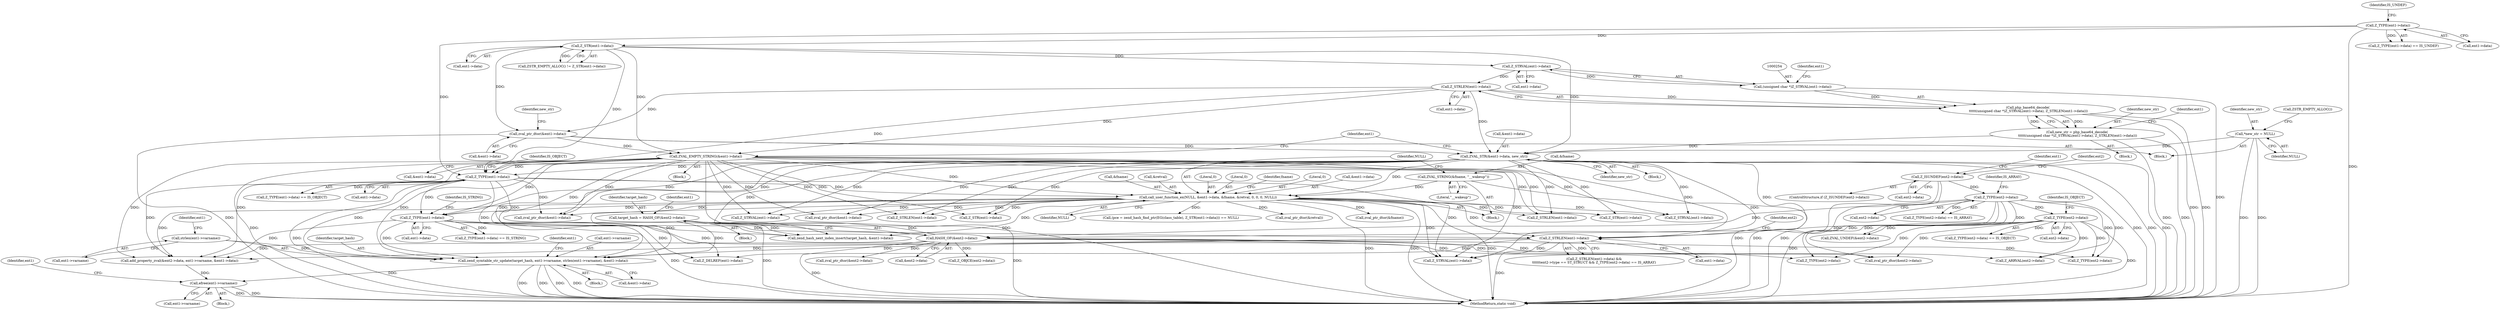 digraph "0_php-src_8d2539fa0faf3f63e1d1e7635347c5b9e777d47b@API" {
"1000566" [label="(Call,zend_symtable_str_update(target_hash, ent1->varname, strlen(ent1->varname), &ent1->data))"];
"1000364" [label="(Call,target_hash = HASH_OF(&ent2->data))"];
"1000366" [label="(Call,HASH_OF(&ent2->data))"];
"1000352" [label="(Call,Z_TYPE(ent2->data))"];
"1000336" [label="(Call,Z_ISUNDEF(ent2->data))"];
"1000358" [label="(Call,Z_TYPE(ent2->data))"];
"1000571" [label="(Call,strlen(ent1->varname))"];
"1000279" [label="(Call,ZVAL_EMPTY_STRING(&ent1->data))"];
"1000259" [label="(Call,Z_STRLEN(ent1->data))"];
"1000255" [label="(Call,Z_STRVAL(ent1->data))"];
"1000245" [label="(Call,Z_STR(ent1->data))"];
"1000203" [label="(Call,Z_TYPE(ent1->data))"];
"1000263" [label="(Call,zval_ptr_dtor(&ent1->data))"];
"1000286" [label="(Call,Z_TYPE(ent1->data))"];
"1000271" [label="(Call,ZVAL_STR(&ent1->data, new_str))"];
"1000250" [label="(Call,new_str = php_base64_decode(\n \t\t\t\t\t(unsigned char *)Z_STRVAL(ent1->data), Z_STRLEN(ent1->data)))"];
"1000252" [label="(Call,php_base64_decode(\n \t\t\t\t\t(unsigned char *)Z_STRVAL(ent1->data), Z_STRLEN(ent1->data)))"];
"1000253" [label="(Call,(unsigned char *)Z_STRVAL(ent1->data))"];
"1000239" [label="(Call,*new_str = NULL)"];
"1000392" [label="(Call,Z_STRLEN(ent1->data))"];
"1000386" [label="(Call,Z_TYPE(ent1->data))"];
"1000298" [label="(Call,call_user_function_ex(NULL, &ent1->data, &fname, &retval, 0, 0, 0, NULL))"];
"1000294" [label="(Call,ZVAL_STRING(&fname, \"__wakeup\"))"];
"1000579" [label="(Call,efree(ent1->varname))"];
"1000309" [label="(Literal,0)"];
"1000249" [label="(Block,)"];
"1000386" [label="(Call,Z_TYPE(ent1->data))"];
"1000567" [label="(Identifier,target_hash)"];
"1000311" [label="(Identifier,NULL)"];
"1000577" [label="(Identifier,ent1)"];
"1000486" [label="(Call,Z_ARRVAL(ent2->data))"];
"1000335" [label="(ControlStructure,if (Z_ISUNDEF(ent2->data)))"];
"1000285" [label="(Call,Z_TYPE(ent1->data) == IS_OBJECT)"];
"1000287" [label="(Call,ent1->data)"];
"1000392" [label="(Call,Z_STRLEN(ent1->data))"];
"1000498" [label="(Call,Z_STRVAL(ent1->data))"];
"1000295" [label="(Call,&fname)"];
"1000364" [label="(Call,target_hash = HASH_OF(&ent2->data))"];
"1000271" [label="(Call,ZVAL_STR(&ent1->data, new_str))"];
"1000294" [label="(Call,ZVAL_STRING(&fname, \"__wakeup\"))"];
"1000428" [label="(Call,(pce = zend_hash_find_ptr(EG(class_table), Z_STR(ent1->data))) == NULL)"];
"1000403" [label="(Call,Z_TYPE(ent2->data))"];
"1000373" [label="(Identifier,ent1)"];
"1000255" [label="(Call,Z_STRVAL(ent1->data))"];
"1000263" [label="(Call,zval_ptr_dtor(&ent1->data))"];
"1000276" [label="(Identifier,new_str)"];
"1000362" [label="(Identifier,IS_OBJECT)"];
"1000581" [label="(Identifier,ent1)"];
"1000341" [label="(Call,zval_ptr_dtor(&ent1->data))"];
"1000351" [label="(Call,Z_TYPE(ent2->data) == IS_ARRAY)"];
"1000251" [label="(Identifier,new_str)"];
"1000207" [label="(Identifier,IS_UNDEF)"];
"1000279" [label="(Call,ZVAL_EMPTY_STRING(&ent1->data))"];
"1000260" [label="(Call,ent1->data)"];
"1000571" [label="(Call,strlen(ent1->varname))"];
"1000644" [label="(MethodReturn,static void)"];
"1000202" [label="(Call,Z_TYPE(ent1->data) == IS_UNDEF)"];
"1000336" [label="(Call,Z_ISUNDEF(ent2->data))"];
"1000256" [label="(Call,ent1->data)"];
"1000540" [label="(Call,Z_OBJCE(ent2->data))"];
"1000418" [label="(Call,Z_STRLEN(ent1->data))"];
"1000286" [label="(Call,Z_TYPE(ent1->data))"];
"1000565" [label="(Block,)"];
"1000240" [label="(Identifier,new_str)"];
"1000278" [label="(Block,)"];
"1000393" [label="(Call,ent1->data)"];
"1000579" [label="(Call,efree(ent1->varname))"];
"1000423" [label="(Call,Z_STR(ent1->data))"];
"1000237" [label="(Block,)"];
"1000352" [label="(Call,Z_TYPE(ent2->data))"];
"1000526" [label="(Call,Z_TYPE(ent2->data))"];
"1000315" [label="(Call,zval_ptr_dtor(&retval))"];
"1000592" [label="(Identifier,ent1)"];
"1000245" [label="(Call,Z_STR(ent1->data))"];
"1000269" [label="(Identifier,new_str)"];
"1000506" [label="(Call,zval_ptr_dtor(&ent2->data))"];
"1000261" [label="(Identifier,ent1)"];
"1000297" [label="(Literal,\"__wakeup\")"];
"1000253" [label="(Call,(unsigned char *)Z_STRVAL(ent1->data))"];
"1000312" [label="(Call,zval_ptr_dtor(&fname))"];
"1000580" [label="(Call,ent1->varname)"];
"1000359" [label="(Call,ent2->data)"];
"1000502" [label="(Call,Z_STRLEN(ent1->data))"];
"1000252" [label="(Call,php_base64_decode(\n \t\t\t\t\t(unsigned char *)Z_STRVAL(ent1->data), Z_STRLEN(ent1->data)))"];
"1000387" [label="(Call,ent1->data)"];
"1000363" [label="(Block,)"];
"1000518" [label="(Call,zval_ptr_dtor(&ent1->data))"];
"1000291" [label="(Block,)"];
"1000568" [label="(Call,ent1->varname)"];
"1000290" [label="(Identifier,IS_OBJECT)"];
"1000270" [label="(Block,)"];
"1000414" [label="(Call,Z_STRVAL(ent1->data))"];
"1000575" [label="(Call,&ent1->data)"];
"1000566" [label="(Call,zend_symtable_str_update(target_hash, ent1->varname, strlen(ent1->varname), &ent1->data))"];
"1000344" [label="(Identifier,ent1)"];
"1000241" [label="(Identifier,NULL)"];
"1000354" [label="(Identifier,ent2)"];
"1000356" [label="(Identifier,IS_ARRAY)"];
"1000572" [label="(Call,ent1->varname)"];
"1000204" [label="(Call,ent1->data)"];
"1000399" [label="(Identifier,ent2)"];
"1000357" [label="(Call,Z_TYPE(ent2->data) == IS_OBJECT)"];
"1000473" [label="(Call,Z_STRVAL(ent1->data))"];
"1000314" [label="(Identifier,fname)"];
"1000459" [label="(Call,zval_ptr_dtor(&ent2->data))"];
"1000308" [label="(Literal,0)"];
"1000544" [label="(Call,add_property_zval(&ent2->data, ent1->varname, &ent1->data))"];
"1000358" [label="(Call,Z_TYPE(ent2->data))"];
"1000585" [label="(Call,zend_hash_next_index_insert(target_hash, &ent1->data))"];
"1000298" [label="(Call,call_user_function_ex(NULL, &ent1->data, &fname, &retval, 0, 0, 0, NULL))"];
"1000365" [label="(Identifier,target_hash)"];
"1000246" [label="(Call,ent1->data)"];
"1000239" [label="(Call,*new_str = NULL)"];
"1000264" [label="(Call,&ent1->data)"];
"1000280" [label="(Call,&ent1->data)"];
"1000272" [label="(Call,&ent1->data)"];
"1000366" [label="(Call,HASH_OF(&ent2->data))"];
"1000266" [label="(Identifier,ent1)"];
"1000203" [label="(Call,Z_TYPE(ent1->data))"];
"1000300" [label="(Call,&ent1->data)"];
"1000353" [label="(Call,ent2->data)"];
"1000304" [label="(Call,&fname)"];
"1000244" [label="(Call,ZSTR_EMPTY_ALLOC())"];
"1000434" [label="(Call,Z_STR(ent1->data))"];
"1000306" [label="(Call,&retval)"];
"1000250" [label="(Call,new_str = php_base64_decode(\n \t\t\t\t\t(unsigned char *)Z_STRVAL(ent1->data), Z_STRLEN(ent1->data)))"];
"1000288" [label="(Identifier,ent1)"];
"1000385" [label="(Call,Z_TYPE(ent1->data) == IS_STRING)"];
"1000299" [label="(Identifier,NULL)"];
"1000243" [label="(Call,ZSTR_EMPTY_ALLOC() != Z_STR(ent1->data))"];
"1000391" [label="(Call,Z_STRLEN(ent1->data) &&\n\t\t\t\t\t\tent2->type == ST_STRUCT && Z_TYPE(ent2->data) == IS_ARRAY)"];
"1000259" [label="(Call,Z_STRLEN(ent1->data))"];
"1000390" [label="(Identifier,IS_STRING)"];
"1000375" [label="(Block,)"];
"1000367" [label="(Call,&ent2->data)"];
"1000464" [label="(Call,ZVAL_UNDEF(&ent2->data))"];
"1000337" [label="(Call,ent2->data)"];
"1000310" [label="(Literal,0)"];
"1000556" [label="(Call,Z_DELREF(ent1->data))"];
"1000566" -> "1000565"  [label="AST: "];
"1000566" -> "1000575"  [label="CFG: "];
"1000567" -> "1000566"  [label="AST: "];
"1000568" -> "1000566"  [label="AST: "];
"1000571" -> "1000566"  [label="AST: "];
"1000575" -> "1000566"  [label="AST: "];
"1000581" -> "1000566"  [label="CFG: "];
"1000566" -> "1000644"  [label="DDG: "];
"1000566" -> "1000644"  [label="DDG: "];
"1000566" -> "1000644"  [label="DDG: "];
"1000566" -> "1000644"  [label="DDG: "];
"1000364" -> "1000566"  [label="DDG: "];
"1000571" -> "1000566"  [label="DDG: "];
"1000279" -> "1000566"  [label="DDG: "];
"1000286" -> "1000566"  [label="DDG: "];
"1000392" -> "1000566"  [label="DDG: "];
"1000386" -> "1000566"  [label="DDG: "];
"1000298" -> "1000566"  [label="DDG: "];
"1000271" -> "1000566"  [label="DDG: "];
"1000566" -> "1000579"  [label="DDG: "];
"1000364" -> "1000363"  [label="AST: "];
"1000364" -> "1000366"  [label="CFG: "];
"1000365" -> "1000364"  [label="AST: "];
"1000366" -> "1000364"  [label="AST: "];
"1000373" -> "1000364"  [label="CFG: "];
"1000364" -> "1000644"  [label="DDG: "];
"1000364" -> "1000644"  [label="DDG: "];
"1000366" -> "1000364"  [label="DDG: "];
"1000364" -> "1000585"  [label="DDG: "];
"1000366" -> "1000367"  [label="CFG: "];
"1000367" -> "1000366"  [label="AST: "];
"1000366" -> "1000644"  [label="DDG: "];
"1000352" -> "1000366"  [label="DDG: "];
"1000358" -> "1000366"  [label="DDG: "];
"1000366" -> "1000403"  [label="DDG: "];
"1000366" -> "1000459"  [label="DDG: "];
"1000366" -> "1000486"  [label="DDG: "];
"1000366" -> "1000506"  [label="DDG: "];
"1000366" -> "1000526"  [label="DDG: "];
"1000366" -> "1000540"  [label="DDG: "];
"1000366" -> "1000544"  [label="DDG: "];
"1000352" -> "1000351"  [label="AST: "];
"1000352" -> "1000353"  [label="CFG: "];
"1000353" -> "1000352"  [label="AST: "];
"1000356" -> "1000352"  [label="CFG: "];
"1000352" -> "1000644"  [label="DDG: "];
"1000352" -> "1000351"  [label="DDG: "];
"1000336" -> "1000352"  [label="DDG: "];
"1000352" -> "1000358"  [label="DDG: "];
"1000352" -> "1000403"  [label="DDG: "];
"1000352" -> "1000459"  [label="DDG: "];
"1000352" -> "1000464"  [label="DDG: "];
"1000352" -> "1000486"  [label="DDG: "];
"1000352" -> "1000526"  [label="DDG: "];
"1000336" -> "1000335"  [label="AST: "];
"1000336" -> "1000337"  [label="CFG: "];
"1000337" -> "1000336"  [label="AST: "];
"1000344" -> "1000336"  [label="CFG: "];
"1000354" -> "1000336"  [label="CFG: "];
"1000336" -> "1000644"  [label="DDG: "];
"1000336" -> "1000644"  [label="DDG: "];
"1000358" -> "1000357"  [label="AST: "];
"1000358" -> "1000359"  [label="CFG: "];
"1000359" -> "1000358"  [label="AST: "];
"1000362" -> "1000358"  [label="CFG: "];
"1000358" -> "1000644"  [label="DDG: "];
"1000358" -> "1000357"  [label="DDG: "];
"1000358" -> "1000403"  [label="DDG: "];
"1000358" -> "1000459"  [label="DDG: "];
"1000358" -> "1000464"  [label="DDG: "];
"1000358" -> "1000486"  [label="DDG: "];
"1000358" -> "1000526"  [label="DDG: "];
"1000571" -> "1000572"  [label="CFG: "];
"1000572" -> "1000571"  [label="AST: "];
"1000577" -> "1000571"  [label="CFG: "];
"1000279" -> "1000278"  [label="AST: "];
"1000279" -> "1000280"  [label="CFG: "];
"1000280" -> "1000279"  [label="AST: "];
"1000288" -> "1000279"  [label="CFG: "];
"1000279" -> "1000644"  [label="DDG: "];
"1000279" -> "1000644"  [label="DDG: "];
"1000259" -> "1000279"  [label="DDG: "];
"1000263" -> "1000279"  [label="DDG: "];
"1000245" -> "1000279"  [label="DDG: "];
"1000279" -> "1000286"  [label="DDG: "];
"1000279" -> "1000298"  [label="DDG: "];
"1000279" -> "1000341"  [label="DDG: "];
"1000279" -> "1000386"  [label="DDG: "];
"1000279" -> "1000392"  [label="DDG: "];
"1000279" -> "1000414"  [label="DDG: "];
"1000279" -> "1000418"  [label="DDG: "];
"1000279" -> "1000423"  [label="DDG: "];
"1000279" -> "1000434"  [label="DDG: "];
"1000279" -> "1000473"  [label="DDG: "];
"1000279" -> "1000498"  [label="DDG: "];
"1000279" -> "1000502"  [label="DDG: "];
"1000279" -> "1000518"  [label="DDG: "];
"1000279" -> "1000544"  [label="DDG: "];
"1000279" -> "1000585"  [label="DDG: "];
"1000259" -> "1000252"  [label="AST: "];
"1000259" -> "1000260"  [label="CFG: "];
"1000260" -> "1000259"  [label="AST: "];
"1000252" -> "1000259"  [label="CFG: "];
"1000259" -> "1000252"  [label="DDG: "];
"1000255" -> "1000259"  [label="DDG: "];
"1000259" -> "1000263"  [label="DDG: "];
"1000259" -> "1000271"  [label="DDG: "];
"1000259" -> "1000286"  [label="DDG: "];
"1000255" -> "1000253"  [label="AST: "];
"1000255" -> "1000256"  [label="CFG: "];
"1000256" -> "1000255"  [label="AST: "];
"1000253" -> "1000255"  [label="CFG: "];
"1000255" -> "1000253"  [label="DDG: "];
"1000245" -> "1000255"  [label="DDG: "];
"1000245" -> "1000243"  [label="AST: "];
"1000245" -> "1000246"  [label="CFG: "];
"1000246" -> "1000245"  [label="AST: "];
"1000243" -> "1000245"  [label="CFG: "];
"1000245" -> "1000243"  [label="DDG: "];
"1000203" -> "1000245"  [label="DDG: "];
"1000245" -> "1000263"  [label="DDG: "];
"1000245" -> "1000271"  [label="DDG: "];
"1000245" -> "1000286"  [label="DDG: "];
"1000203" -> "1000202"  [label="AST: "];
"1000203" -> "1000204"  [label="CFG: "];
"1000204" -> "1000203"  [label="AST: "];
"1000207" -> "1000203"  [label="CFG: "];
"1000203" -> "1000644"  [label="DDG: "];
"1000203" -> "1000202"  [label="DDG: "];
"1000203" -> "1000286"  [label="DDG: "];
"1000263" -> "1000237"  [label="AST: "];
"1000263" -> "1000264"  [label="CFG: "];
"1000264" -> "1000263"  [label="AST: "];
"1000269" -> "1000263"  [label="CFG: "];
"1000263" -> "1000644"  [label="DDG: "];
"1000263" -> "1000271"  [label="DDG: "];
"1000286" -> "1000285"  [label="AST: "];
"1000286" -> "1000287"  [label="CFG: "];
"1000287" -> "1000286"  [label="AST: "];
"1000290" -> "1000286"  [label="CFG: "];
"1000286" -> "1000644"  [label="DDG: "];
"1000286" -> "1000285"  [label="DDG: "];
"1000271" -> "1000286"  [label="DDG: "];
"1000286" -> "1000298"  [label="DDG: "];
"1000286" -> "1000341"  [label="DDG: "];
"1000286" -> "1000386"  [label="DDG: "];
"1000286" -> "1000414"  [label="DDG: "];
"1000286" -> "1000544"  [label="DDG: "];
"1000286" -> "1000556"  [label="DDG: "];
"1000286" -> "1000585"  [label="DDG: "];
"1000271" -> "1000270"  [label="AST: "];
"1000271" -> "1000276"  [label="CFG: "];
"1000272" -> "1000271"  [label="AST: "];
"1000276" -> "1000271"  [label="AST: "];
"1000288" -> "1000271"  [label="CFG: "];
"1000271" -> "1000644"  [label="DDG: "];
"1000271" -> "1000644"  [label="DDG: "];
"1000271" -> "1000644"  [label="DDG: "];
"1000250" -> "1000271"  [label="DDG: "];
"1000239" -> "1000271"  [label="DDG: "];
"1000271" -> "1000298"  [label="DDG: "];
"1000271" -> "1000341"  [label="DDG: "];
"1000271" -> "1000386"  [label="DDG: "];
"1000271" -> "1000392"  [label="DDG: "];
"1000271" -> "1000414"  [label="DDG: "];
"1000271" -> "1000418"  [label="DDG: "];
"1000271" -> "1000423"  [label="DDG: "];
"1000271" -> "1000434"  [label="DDG: "];
"1000271" -> "1000473"  [label="DDG: "];
"1000271" -> "1000498"  [label="DDG: "];
"1000271" -> "1000502"  [label="DDG: "];
"1000271" -> "1000518"  [label="DDG: "];
"1000271" -> "1000544"  [label="DDG: "];
"1000271" -> "1000585"  [label="DDG: "];
"1000250" -> "1000249"  [label="AST: "];
"1000250" -> "1000252"  [label="CFG: "];
"1000251" -> "1000250"  [label="AST: "];
"1000252" -> "1000250"  [label="AST: "];
"1000266" -> "1000250"  [label="CFG: "];
"1000250" -> "1000644"  [label="DDG: "];
"1000250" -> "1000644"  [label="DDG: "];
"1000252" -> "1000250"  [label="DDG: "];
"1000252" -> "1000250"  [label="DDG: "];
"1000253" -> "1000252"  [label="AST: "];
"1000252" -> "1000644"  [label="DDG: "];
"1000252" -> "1000644"  [label="DDG: "];
"1000253" -> "1000252"  [label="DDG: "];
"1000254" -> "1000253"  [label="AST: "];
"1000261" -> "1000253"  [label="CFG: "];
"1000253" -> "1000644"  [label="DDG: "];
"1000239" -> "1000237"  [label="AST: "];
"1000239" -> "1000241"  [label="CFG: "];
"1000240" -> "1000239"  [label="AST: "];
"1000241" -> "1000239"  [label="AST: "];
"1000244" -> "1000239"  [label="CFG: "];
"1000239" -> "1000644"  [label="DDG: "];
"1000239" -> "1000644"  [label="DDG: "];
"1000392" -> "1000391"  [label="AST: "];
"1000392" -> "1000393"  [label="CFG: "];
"1000393" -> "1000392"  [label="AST: "];
"1000399" -> "1000392"  [label="CFG: "];
"1000391" -> "1000392"  [label="CFG: "];
"1000392" -> "1000644"  [label="DDG: "];
"1000392" -> "1000391"  [label="DDG: "];
"1000386" -> "1000392"  [label="DDG: "];
"1000298" -> "1000392"  [label="DDG: "];
"1000392" -> "1000414"  [label="DDG: "];
"1000392" -> "1000544"  [label="DDG: "];
"1000392" -> "1000556"  [label="DDG: "];
"1000386" -> "1000385"  [label="AST: "];
"1000386" -> "1000387"  [label="CFG: "];
"1000387" -> "1000386"  [label="AST: "];
"1000390" -> "1000386"  [label="CFG: "];
"1000386" -> "1000644"  [label="DDG: "];
"1000386" -> "1000385"  [label="DDG: "];
"1000298" -> "1000386"  [label="DDG: "];
"1000386" -> "1000414"  [label="DDG: "];
"1000386" -> "1000544"  [label="DDG: "];
"1000386" -> "1000556"  [label="DDG: "];
"1000298" -> "1000291"  [label="AST: "];
"1000298" -> "1000311"  [label="CFG: "];
"1000299" -> "1000298"  [label="AST: "];
"1000300" -> "1000298"  [label="AST: "];
"1000304" -> "1000298"  [label="AST: "];
"1000306" -> "1000298"  [label="AST: "];
"1000308" -> "1000298"  [label="AST: "];
"1000309" -> "1000298"  [label="AST: "];
"1000310" -> "1000298"  [label="AST: "];
"1000311" -> "1000298"  [label="AST: "];
"1000314" -> "1000298"  [label="CFG: "];
"1000298" -> "1000644"  [label="DDG: "];
"1000298" -> "1000644"  [label="DDG: "];
"1000298" -> "1000644"  [label="DDG: "];
"1000294" -> "1000298"  [label="DDG: "];
"1000298" -> "1000312"  [label="DDG: "];
"1000298" -> "1000315"  [label="DDG: "];
"1000298" -> "1000341"  [label="DDG: "];
"1000298" -> "1000414"  [label="DDG: "];
"1000298" -> "1000418"  [label="DDG: "];
"1000298" -> "1000423"  [label="DDG: "];
"1000298" -> "1000434"  [label="DDG: "];
"1000298" -> "1000428"  [label="DDG: "];
"1000298" -> "1000473"  [label="DDG: "];
"1000298" -> "1000498"  [label="DDG: "];
"1000298" -> "1000502"  [label="DDG: "];
"1000298" -> "1000518"  [label="DDG: "];
"1000298" -> "1000544"  [label="DDG: "];
"1000298" -> "1000585"  [label="DDG: "];
"1000294" -> "1000291"  [label="AST: "];
"1000294" -> "1000297"  [label="CFG: "];
"1000295" -> "1000294"  [label="AST: "];
"1000297" -> "1000294"  [label="AST: "];
"1000299" -> "1000294"  [label="CFG: "];
"1000294" -> "1000644"  [label="DDG: "];
"1000579" -> "1000375"  [label="AST: "];
"1000579" -> "1000580"  [label="CFG: "];
"1000580" -> "1000579"  [label="AST: "];
"1000592" -> "1000579"  [label="CFG: "];
"1000579" -> "1000644"  [label="DDG: "];
"1000579" -> "1000644"  [label="DDG: "];
"1000544" -> "1000579"  [label="DDG: "];
}
